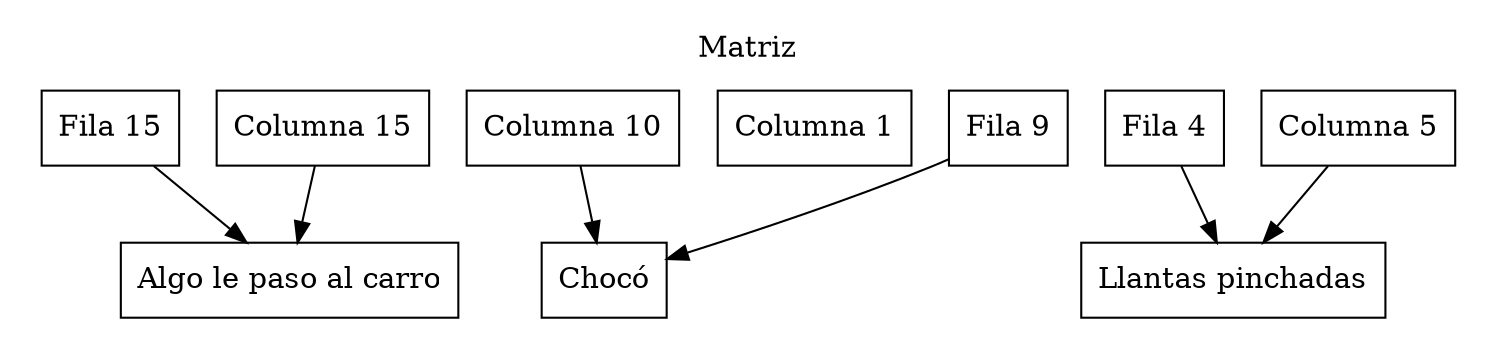 digraph G {
	node[shape=record];
	graph[pencolor=transparent];
	rankdir=TB;
	subgraph cluster_0{
		label = "Matriz";
		f4 [label = "Fila 4"];
		f9 [label = "Fila 9"];
		f15 [label = "Fila 15"];
		c1 [label = "Columna 1"];
		c5 [label = "Columna 5"];
		c10 [label = "Columna 10"];
		c15 [label = "Columna 15"];
		n4_5 [label = "Llantas pinchadas"];
		f4 -> n4_5;
		c5 -> n4_5;
		n9_10 [label = "Chocó"];
		f9 -> n9_10;
		c10 -> n9_10;
		n15_15 [label = "Algo le paso al carro"];
		f15 -> n15_15;
		c15 -> n15_15;
	}
}
